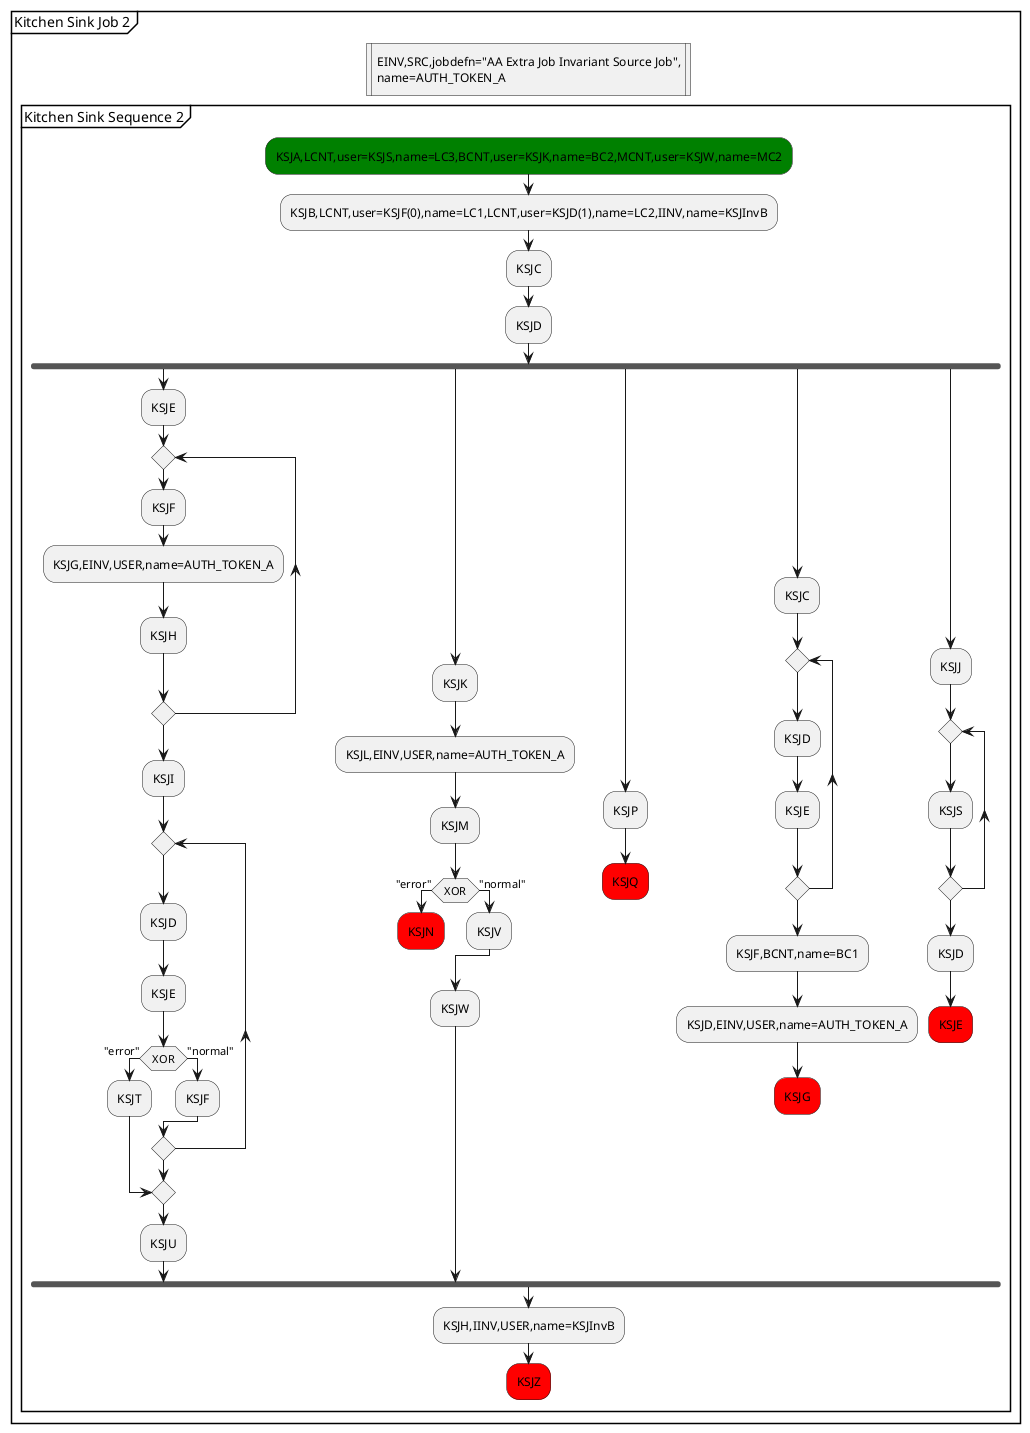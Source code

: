@startuml

partition "Kitchen Sink Job 2" {
 :EINV,SRC,jobdefn="AA Extra Job Invariant Source Job",
 name=AUTH_TOKEN_A|
 detach
group "Kitchen Sink Sequence 2"

  #green:KSJA,LCNT,user=KSJS,name=LC3,BCNT,user=KSJK,name=BC2,MCNT,user=KSJW,name=MC2;
  :KSJB,LCNT,user=KSJF(0),name=LC1,LCNT,user=KSJD(1),name=LC2,IINV,name=KSJInvB;
  :KSJC;
    :KSJD;
    fork
      :KSJE;
      repeat
        :KSJF;
        :KSJG,EINV,USER,name=AUTH_TOKEN_A;
        :KSJH;
      repeat while
      :KSJI;
      repeat
        :KSJD;
        :KSJE;
        if (XOR) then ("error")
          :KSJT;
          break
        else ("normal")
          :KSJF;
        endif
      repeat while
      :KSJU;
    fork again
      :KSJK;
      :KSJL,EINV,USER,name=AUTH_TOKEN_A;
      :KSJM;
      if (XOR) then ("error")
        #red:KSJN;
        detach
      else ("normal")
        :KSJV;  
      endif
      :KSJW;    
    fork again
      :KSJP;
      #red:KSJQ;
      detach
    fork again
      :KSJC;
      repeat
        :KSJD;
        :KSJE;
      repeat while
      :KSJF,BCNT,name=BC1;
      :KSJD,EINV,USER,name=AUTH_TOKEN_A;
      #red:KSJG;
      detach
    fork again
      :KSJJ;
      repeat
        :KSJS;
      repeat while
      :KSJD;
      #red:KSJE;
      detach
    end fork
    :KSJH,IINV,USER,name=KSJInvB;
    #red:KSJZ;
    detach
end group
}
@enduml